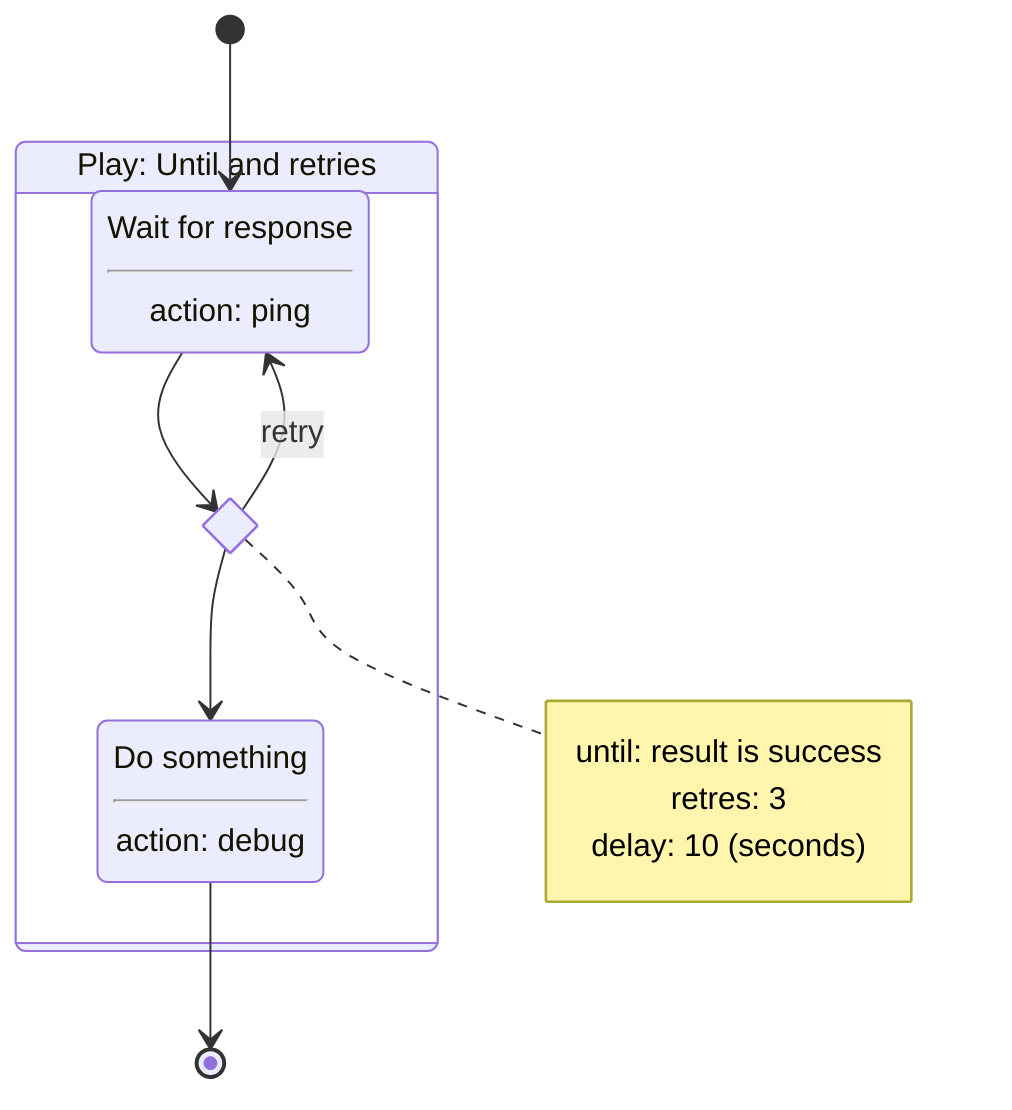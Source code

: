 stateDiagram-v2
    state "Play: Until and retries" as play_1 {
        state "Wait for response<hr>action: ping" as task_1
        state task_1_until <<choice>>
        note right of task_1_until
            until: result is success
            retres: 3
            delay: 10 (seconds)
        end note
        state "Do something<hr>action: debug" as task_2
    }
    [*] --> task_1
    task_1_until --> task_2
    task_1 --> task_1_until
    task_1_until --> task_1 : retry
    task_2 --> [*]